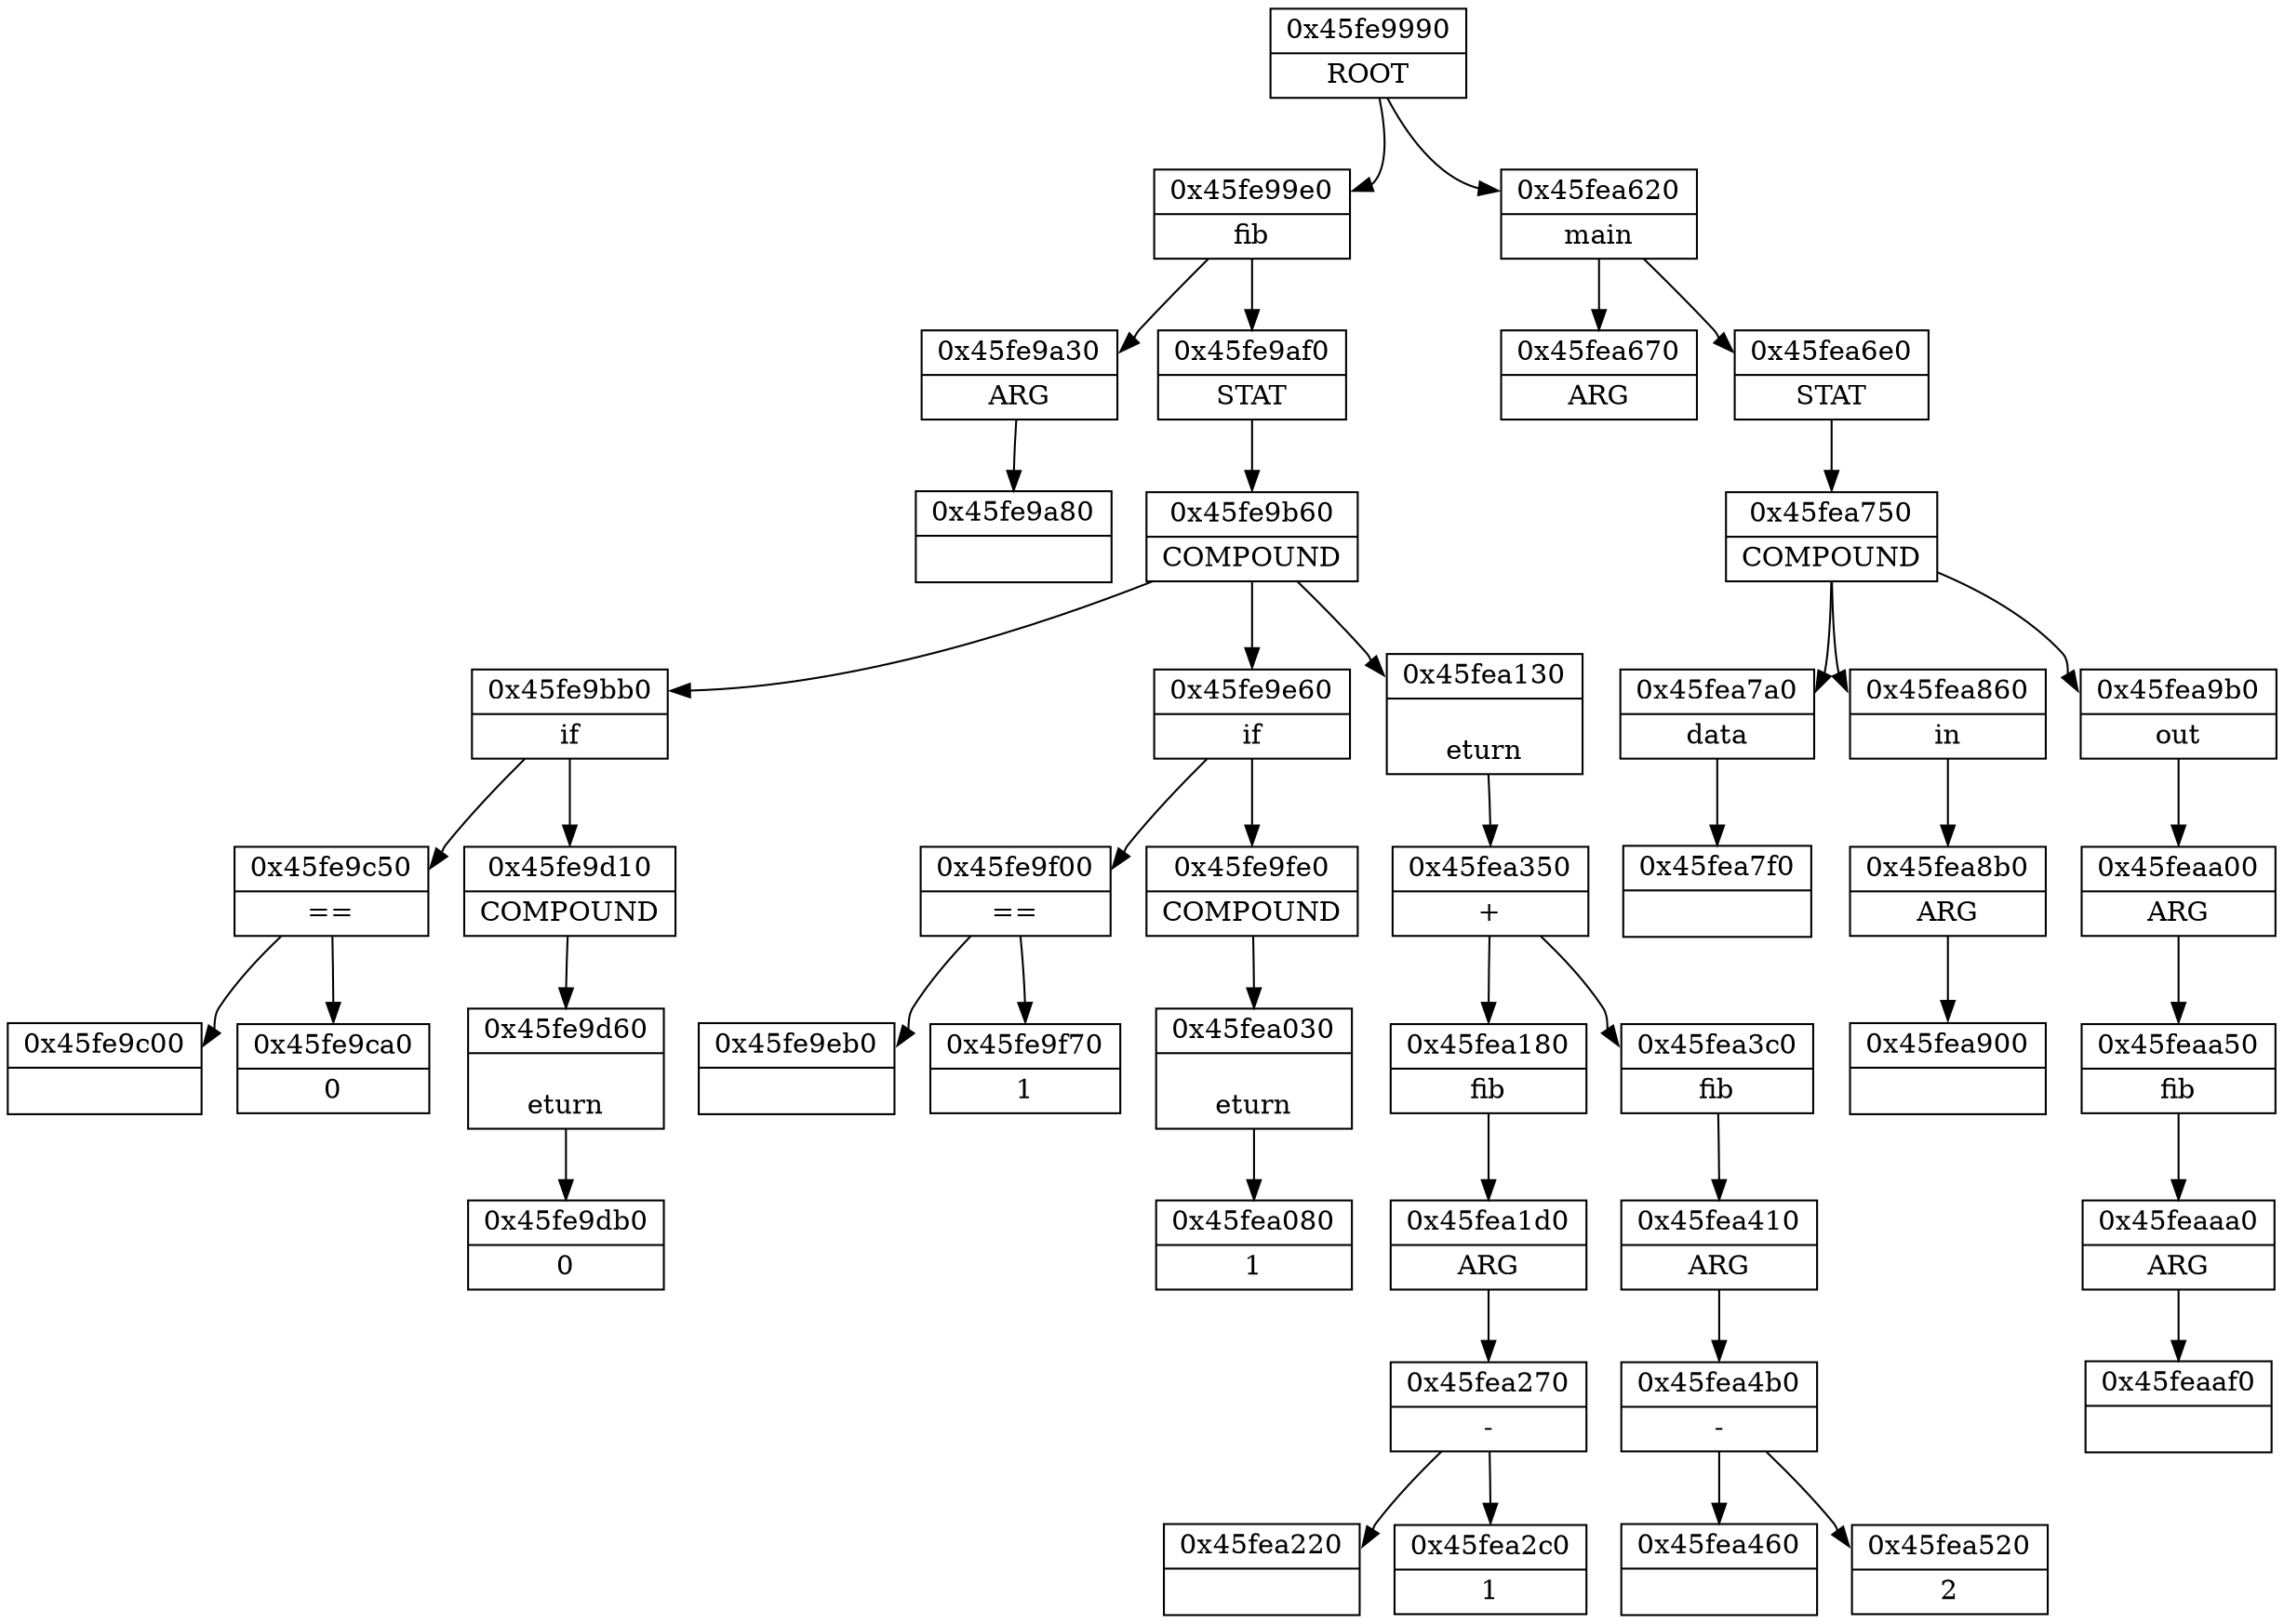 digraph G {
	node [shape=record];
	Node0 [label="{<f0> 0x45fe9990 |{\ROOT}}"];
	Node0 -> Node1:f0;
	Node0 -> Node32:f0;
	Node1 [label="{<f0> 0x45fe99e0 |{\fib}}"];
	Node1 -> Node2:f0;
	Node1 -> Node4:f0;
	Node2 [label="{<f0> 0x45fe9a30 |{\ARG}}"];
	Node2 -> Node3:f0;
	Node3 [label="{<f0> 0x45fe9a80 |{\n}}"];
	Node4 [label="{<f0> 0x45fe9af0 |{\STAT}}"];
	Node4 -> Node5:f0;
	Node5 [label="{<f0> 0x45fe9b60 |{\COMPOUND}}"];
	Node5 -> Node6:f0;
	Node5 -> Node13:f0;
	Node5 -> Node20:f0;
	Node6 [label="{<f0> 0x45fe9bb0 |{\if}}"];
	Node6 -> Node7:f0;
	Node6 -> Node10:f0;
	Node7 [label="{<f0> 0x45fe9c50 |{\==}}"];
	Node7 -> Node8:f0;
	Node7 -> Node9:f0;
	Node8 [label="{<f0> 0x45fe9c00 |{\n}}"];
	Node9 [label="{<f0> 0x45fe9ca0 |{\0}}"];
	Node10 [label="{<f0> 0x45fe9d10 |{\COMPOUND}}"];
	Node10 -> Node11:f0;
	Node11 [label="{<f0> 0x45fe9d60 |{\return}}"];
	Node11 -> Node12:f0;
	Node12 [label="{<f0> 0x45fe9db0 |{\0}}"];
	Node13 [label="{<f0> 0x45fe9e60 |{\if}}"];
	Node13 -> Node14:f0;
	Node13 -> Node17:f0;
	Node14 [label="{<f0> 0x45fe9f00 |{\==}}"];
	Node14 -> Node15:f0;
	Node14 -> Node16:f0;
	Node15 [label="{<f0> 0x45fe9eb0 |{\n}}"];
	Node16 [label="{<f0> 0x45fe9f70 |{\1}}"];
	Node17 [label="{<f0> 0x45fe9fe0 |{\COMPOUND}}"];
	Node17 -> Node18:f0;
	Node18 [label="{<f0> 0x45fea030 |{\return}}"];
	Node18 -> Node19:f0;
	Node19 [label="{<f0> 0x45fea080 |{\1}}"];
	Node20 [label="{<f0> 0x45fea130 |{\return}}"];
	Node20 -> Node21:f0;
	Node21 [label="{<f0> 0x45fea350 |{\+}}"];
	Node21 -> Node22:f0;
	Node21 -> Node27:f0;
	Node22 [label="{<f0> 0x45fea180 |{\fib}}"];
	Node22 -> Node23:f0;
	Node23 [label="{<f0> 0x45fea1d0 |{\ARG}}"];
	Node23 -> Node24:f0;
	Node24 [label="{<f0> 0x45fea270 |{\-}}"];
	Node24 -> Node25:f0;
	Node24 -> Node26:f0;
	Node25 [label="{<f0> 0x45fea220 |{\n}}"];
	Node26 [label="{<f0> 0x45fea2c0 |{\1}}"];
	Node27 [label="{<f0> 0x45fea3c0 |{\fib}}"];
	Node27 -> Node28:f0;
	Node28 [label="{<f0> 0x45fea410 |{\ARG}}"];
	Node28 -> Node29:f0;
	Node29 [label="{<f0> 0x45fea4b0 |{\-}}"];
	Node29 -> Node30:f0;
	Node29 -> Node31:f0;
	Node30 [label="{<f0> 0x45fea460 |{\n}}"];
	Node31 [label="{<f0> 0x45fea520 |{\2}}"];
	Node32 [label="{<f0> 0x45fea620 |{\main}}"];
	Node32 -> Node33:f0;
	Node32 -> Node34:f0;
	Node33 [label="{<f0> 0x45fea670 |{\ARG}}"];
	Node34 [label="{<f0> 0x45fea6e0 |{\STAT}}"];
	Node34 -> Node35:f0;
	Node35 [label="{<f0> 0x45fea750 |{\COMPOUND}}"];
	Node35 -> Node36:f0;
	Node35 -> Node38:f0;
	Node35 -> Node41:f0;
	Node36 [label="{<f0> 0x45fea7a0 |{\data}}"];
	Node36 -> Node37:f0;
	Node37 [label="{<f0> 0x45fea7f0 |{\n}}"];
	Node38 [label="{<f0> 0x45fea860 |{\in}}"];
	Node38 -> Node39:f0;
	Node39 [label="{<f0> 0x45fea8b0 |{\ARG}}"];
	Node39 -> Node40:f0;
	Node40 [label="{<f0> 0x45fea900 |{\n}}"];
	Node41 [label="{<f0> 0x45fea9b0 |{\out}}"];
	Node41 -> Node42:f0;
	Node42 [label="{<f0> 0x45feaa00 |{\ARG}}"];
	Node42 -> Node43:f0;
	Node43 [label="{<f0> 0x45feaa50 |{\fib}}"];
	Node43 -> Node44:f0;
	Node44 [label="{<f0> 0x45feaaa0 |{\ARG}}"];
	Node44 -> Node45:f0;
	Node45 [label="{<f0> 0x45feaaf0 |{\n}}"];
}
